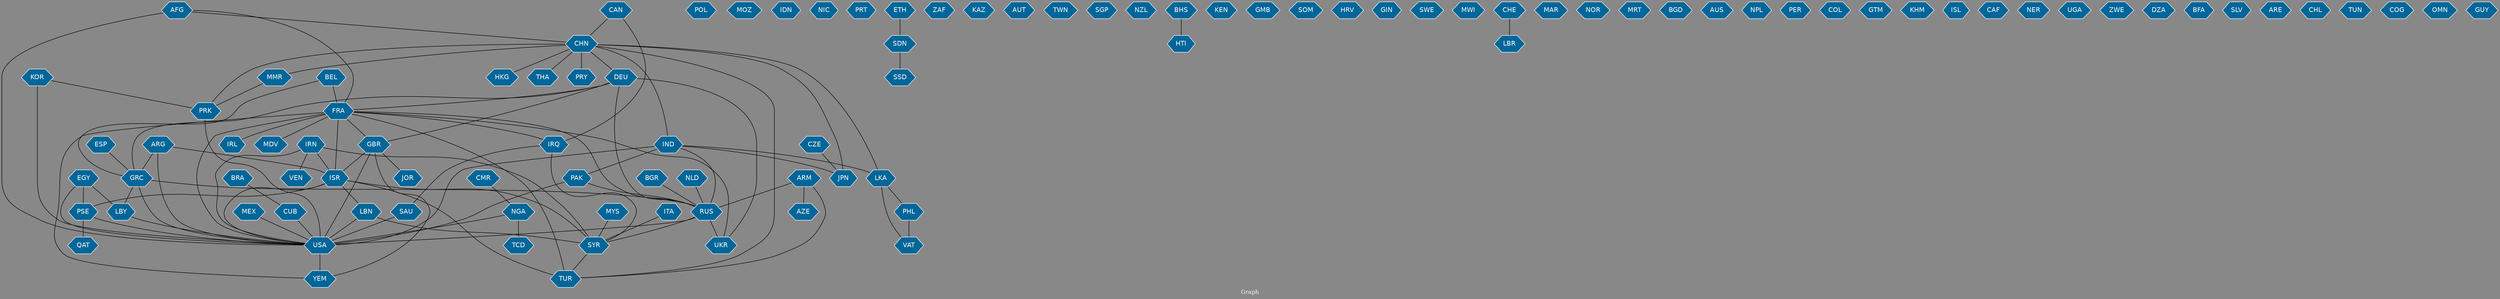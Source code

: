 // Countries together in item graph
graph {
	graph [bgcolor="#888888" fontcolor=white fontsize=12 label="Graph" outputorder=edgesfirst overlap=prism]
	node [color=white fillcolor="#006699" fontcolor=white fontname=Helvetica shape=hexagon style=filled]
	edge [arrowhead=open color=black fontcolor=white fontname=Courier fontsize=12]
		FRA [label=FRA]
		IRQ [label=IRQ]
		YEM [label=YEM]
		ITA [label=ITA]
		POL [label=POL]
		SYR [label=SYR]
		CHN [label=CHN]
		ARG [label=ARG]
		VAT [label=VAT]
		RUS [label=RUS]
		BEL [label=BEL]
		ISR [label=ISR]
		CUB [label=CUB]
		USA [label=USA]
		PAK [label=PAK]
		PSE [label=PSE]
		TUR [label=TUR]
		IND [label=IND]
		LKA [label=LKA]
		KOR [label=KOR]
		MOZ [label=MOZ]
		IDN [label=IDN]
		GRC [label=GRC]
		NIC [label=NIC]
		UKR [label=UKR]
		PRT [label=PRT]
		LBY [label=LBY]
		PHL [label=PHL]
		SDN [label=SDN]
		ETH [label=ETH]
		ZAF [label=ZAF]
		KAZ [label=KAZ]
		AUT [label=AUT]
		LBN [label=LBN]
		MEX [label=MEX]
		NGA [label=NGA]
		IRL [label=IRL]
		DEU [label=DEU]
		GBR [label=GBR]
		IRN [label=IRN]
		AFG [label=AFG]
		JPN [label=JPN]
		PRK [label=PRK]
		VEN [label=VEN]
		BGR [label=BGR]
		SAU [label=SAU]
		TWN [label=TWN]
		SGP [label=SGP]
		NZL [label=NZL]
		HKG [label=HKG]
		ESP [label=ESP]
		HTI [label=HTI]
		BRA [label=BRA]
		JOR [label=JOR]
		ARM [label=ARM]
		AZE [label=AZE]
		KEN [label=KEN]
		GMB [label=GMB]
		EGY [label=EGY]
		SOM [label=SOM]
		CAN [label=CAN]
		HRV [label=HRV]
		GIN [label=GIN]
		SWE [label=SWE]
		THA [label=THA]
		MWI [label=MWI]
		LBR [label=LBR]
		NLD [label=NLD]
		MAR [label=MAR]
		NOR [label=NOR]
		MMR [label=MMR]
		MRT [label=MRT]
		BGD [label=BGD]
		AUS [label=AUS]
		MYS [label=MYS]
		NPL [label=NPL]
		PER [label=PER]
		QAT [label=QAT]
		COL [label=COL]
		GTM [label=GTM]
		KHM [label=KHM]
		ISL [label=ISL]
		CAF [label=CAF]
		NER [label=NER]
		MDV [label=MDV]
		UGA [label=UGA]
		CMR [label=CMR]
		ZWE [label=ZWE]
		DZA [label=DZA]
		BFA [label=BFA]
		SLV [label=SLV]
		PRY [label=PRY]
		ARE [label=ARE]
		CHL [label=CHL]
		TUN [label=TUN]
		CHE [label=CHE]
		BHS [label=BHS]
		COG [label=COG]
		OMN [label=OMN]
		TCD [label=TCD]
		GUY [label=GUY]
		SSD [label=SSD]
		CZE [label=CZE]
			BRA -- CUB [weight=1]
			SYR -- TUR [weight=1]
			GRC -- LBY [weight=1]
			PHL -- VAT [weight=9]
			ARG -- USA [weight=1]
			GBR -- YEM [weight=2]
			CHN -- TUR [weight=2]
			CZE -- JPN [weight=1]
			IND -- JPN [weight=1]
			CHN -- THA [weight=1]
			ARM -- TUR [weight=1]
			DEU -- GBR [weight=1]
			AFG -- FRA [weight=1]
			AFG -- USA [weight=2]
			BHS -- HTI [weight=2]
			MYS -- SYR [weight=2]
			CHN -- DEU [weight=1]
			IRN -- ISR [weight=4]
			BEL -- FRA [weight=3]
			CHN -- PRK [weight=6]
			LBY -- USA [weight=1]
			MMR -- PRK [weight=2]
			FRA -- YEM [weight=5]
			SDN -- SSD [weight=1]
			USA -- YEM [weight=4]
			ETH -- SDN [weight=1]
			PRK -- USA [weight=2]
			ISR -- LBN [weight=21]
			KOR -- PRK [weight=2]
			NGA -- USA [weight=1]
			DEU -- RUS [weight=4]
			KOR -- USA [weight=6]
			EGY -- PSE [weight=3]
			ARM -- RUS [weight=1]
			RUS -- SYR [weight=5]
			IND -- USA [weight=18]
			CHN -- IND [weight=5]
			ISR -- TUR [weight=3]
			GBR -- ISR [weight=1]
			GBR -- USA [weight=1]
			CAN -- CHN [weight=1]
			EGY -- USA [weight=1]
			IRN -- VEN [weight=1]
			CHN -- JPN [weight=1]
			LBN -- SYR [weight=7]
			PSE -- USA [weight=3]
			IRQ -- SAU [weight=2]
			IRQ -- SYR [weight=1]
			ISR -- USA [weight=2]
			DEU -- GRC [weight=1]
			LKA -- VAT [weight=4]
			PSE -- QAT [weight=1]
			CMR -- NGA [weight=1]
			GRC -- RUS [weight=4]
			FRA -- USA [weight=1]
			DEU -- FRA [weight=1]
			FRA -- MDV [weight=1]
			BGR -- RUS [weight=5]
			ISR -- PSE [weight=20]
			GBR -- JOR [weight=1]
			IND -- PAK [weight=3]
			FRA -- GBR [weight=2]
			PAK -- USA [weight=2]
			CHN -- LKA [weight=2]
			ITA -- SYR [weight=4]
			NLD -- RUS [weight=1]
			IND -- LKA [weight=1]
			CHN -- MMR [weight=2]
			MEX -- USA [weight=1]
			PAK -- RUS [weight=1]
			FRA -- IRL [weight=3]
			ARG -- ISR [weight=1]
			CAN -- IRQ [weight=1]
			FRA -- RUS [weight=2]
			IRN -- USA [weight=7]
			GRC -- USA [weight=1]
			CHN -- PRY [weight=1]
			EGY -- LBY [weight=3]
			NGA -- TCD [weight=1]
			ARM -- AZE [weight=1]
			IRN -- SYR [weight=2]
			ESP -- GRC [weight=1]
			DEU -- UKR [weight=3]
			ISR -- SYR [weight=7]
			AFG -- CHN [weight=1]
			LBN -- USA [weight=2]
			FRA -- IRQ [weight=4]
			FRA -- TUR [weight=2]
			IND -- RUS [weight=1]
			RUS -- USA [weight=1]
			ARG -- GRC [weight=1]
			BEL -- GRC [weight=1]
			CUB -- USA [weight=8]
			FRA -- ISR [weight=21]
			RUS -- UKR [weight=5]
			FRA -- UKR [weight=2]
			LKA -- PHL [weight=1]
			CHE -- LBR [weight=2]
			CHN -- HKG [weight=2]
			SAU -- USA [weight=11]
}